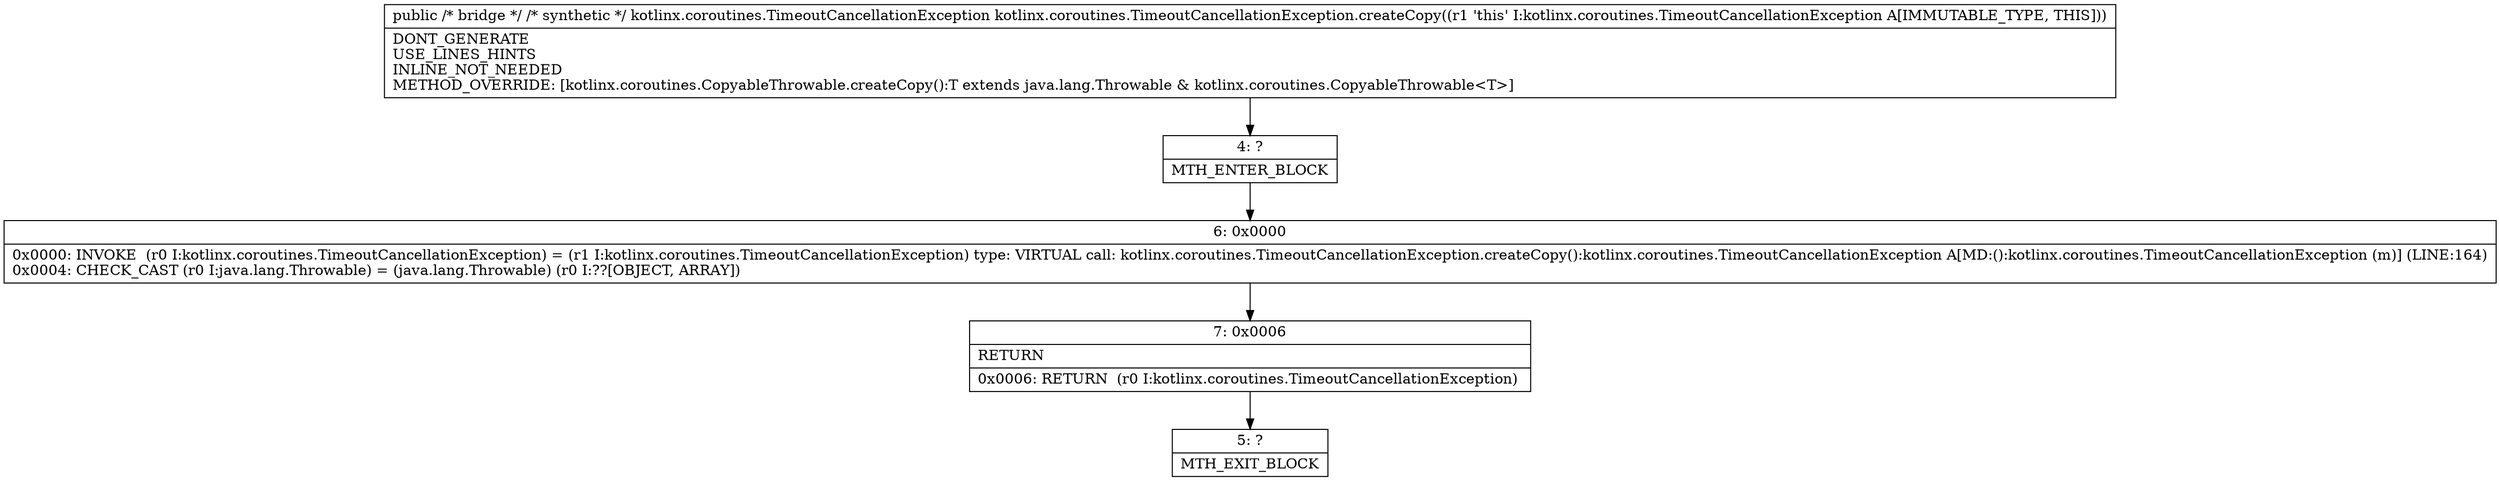 digraph "CFG forkotlinx.coroutines.TimeoutCancellationException.createCopy()Ljava\/lang\/Throwable;" {
Node_4 [shape=record,label="{4\:\ ?|MTH_ENTER_BLOCK\l}"];
Node_6 [shape=record,label="{6\:\ 0x0000|0x0000: INVOKE  (r0 I:kotlinx.coroutines.TimeoutCancellationException) = (r1 I:kotlinx.coroutines.TimeoutCancellationException) type: VIRTUAL call: kotlinx.coroutines.TimeoutCancellationException.createCopy():kotlinx.coroutines.TimeoutCancellationException A[MD:():kotlinx.coroutines.TimeoutCancellationException (m)] (LINE:164)\l0x0004: CHECK_CAST (r0 I:java.lang.Throwable) = (java.lang.Throwable) (r0 I:??[OBJECT, ARRAY]) \l}"];
Node_7 [shape=record,label="{7\:\ 0x0006|RETURN\l|0x0006: RETURN  (r0 I:kotlinx.coroutines.TimeoutCancellationException) \l}"];
Node_5 [shape=record,label="{5\:\ ?|MTH_EXIT_BLOCK\l}"];
MethodNode[shape=record,label="{public \/* bridge *\/ \/* synthetic *\/ kotlinx.coroutines.TimeoutCancellationException kotlinx.coroutines.TimeoutCancellationException.createCopy((r1 'this' I:kotlinx.coroutines.TimeoutCancellationException A[IMMUTABLE_TYPE, THIS]))  | DONT_GENERATE\lUSE_LINES_HINTS\lINLINE_NOT_NEEDED\lMETHOD_OVERRIDE: [kotlinx.coroutines.CopyableThrowable.createCopy():T extends java.lang.Throwable & kotlinx.coroutines.CopyableThrowable\<T\>]\l}"];
MethodNode -> Node_4;Node_4 -> Node_6;
Node_6 -> Node_7;
Node_7 -> Node_5;
}

